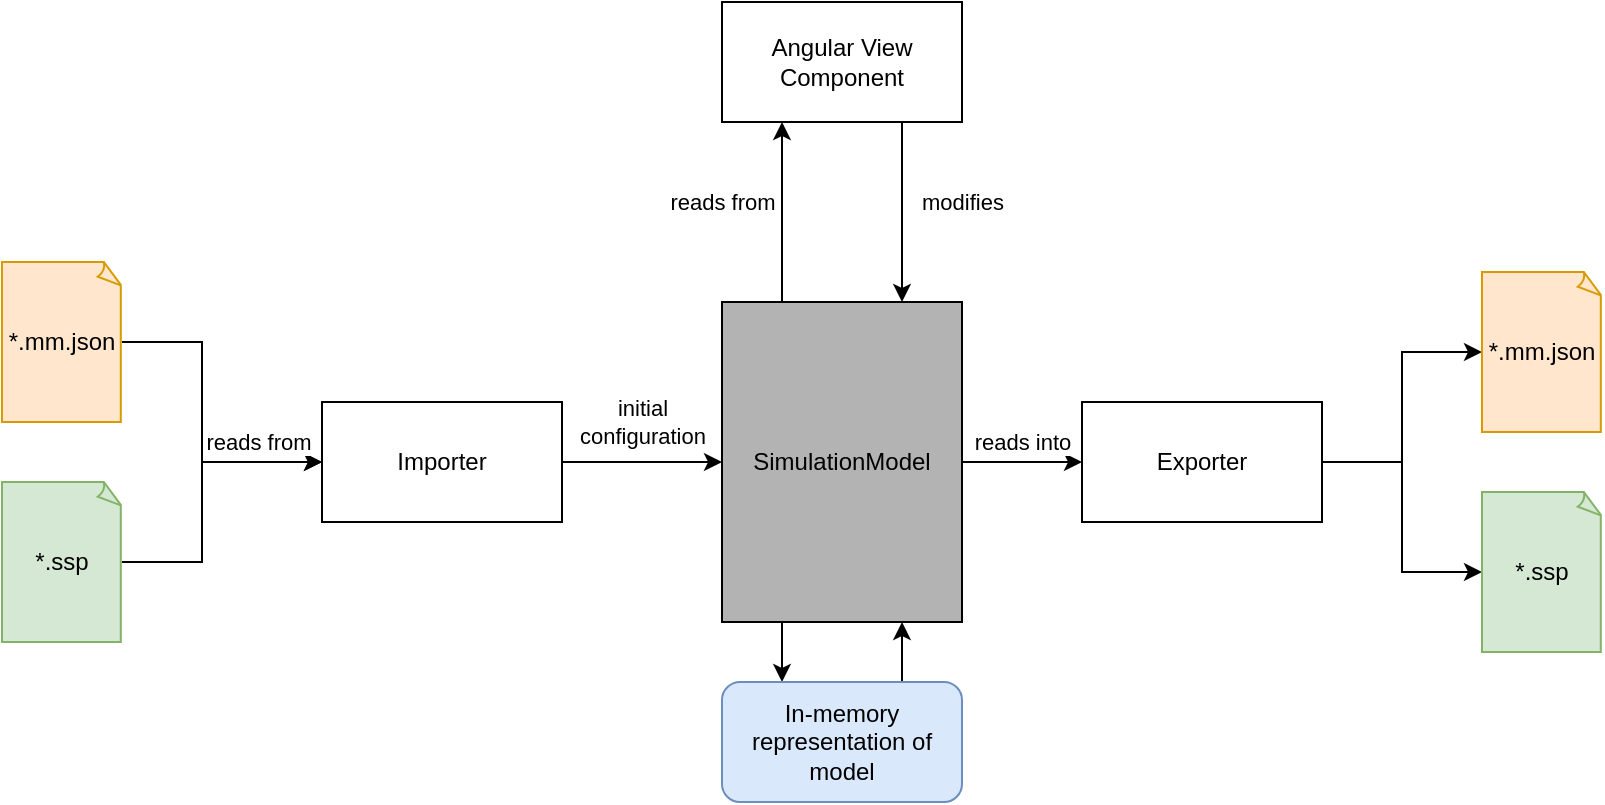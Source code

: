 <mxfile version="10.9.1" type="device"><diagram id="2Ds9C_ee0W5r7XqqIwzM" name="Page-1"><mxGraphModel dx="2034" dy="1154" grid="1" gridSize="10" guides="1" tooltips="1" connect="1" arrows="1" fold="1" page="1" pageScale="1" pageWidth="850" pageHeight="1100" math="0" shadow="0"><root><mxCell id="0"/><mxCell id="1" parent="0"/><mxCell id="bbU8mXPBI80vIyrZ6DEE-10" value="reads into" style="edgeStyle=orthogonalEdgeStyle;rounded=0;orthogonalLoop=1;jettySize=auto;html=1;entryX=0;entryY=0.5;entryDx=0;entryDy=0;" edge="1" parent="1" source="bbU8mXPBI80vIyrZ6DEE-1" target="bbU8mXPBI80vIyrZ6DEE-3"><mxGeometry x="-0.003" y="10" relative="1" as="geometry"><mxPoint as="offset"/></mxGeometry></mxCell><mxCell id="bbU8mXPBI80vIyrZ6DEE-18" value="reads from" style="edgeStyle=orthogonalEdgeStyle;rounded=0;orthogonalLoop=1;jettySize=auto;html=1;exitX=0.25;exitY=0;exitDx=0;exitDy=0;entryX=0.25;entryY=1;entryDx=0;entryDy=0;" edge="1" parent="1" source="bbU8mXPBI80vIyrZ6DEE-1" target="bbU8mXPBI80vIyrZ6DEE-15"><mxGeometry x="0.111" y="30" relative="1" as="geometry"><mxPoint as="offset"/></mxGeometry></mxCell><mxCell id="bbU8mXPBI80vIyrZ6DEE-21" style="edgeStyle=orthogonalEdgeStyle;rounded=0;orthogonalLoop=1;jettySize=auto;html=1;exitX=0.25;exitY=1;exitDx=0;exitDy=0;entryX=0.25;entryY=0;entryDx=0;entryDy=0;" edge="1" parent="1" source="bbU8mXPBI80vIyrZ6DEE-1" target="bbU8mXPBI80vIyrZ6DEE-20"><mxGeometry relative="1" as="geometry"/></mxCell><mxCell id="bbU8mXPBI80vIyrZ6DEE-1" value="SimulationModel" style="rounded=0;whiteSpace=wrap;html=1;fillColor=#B3B3B3;" vertex="1" parent="1"><mxGeometry x="490" y="240" width="120" height="160" as="geometry"/></mxCell><mxCell id="bbU8mXPBI80vIyrZ6DEE-9" value="&lt;div&gt;initial &lt;br&gt;&lt;/div&gt;&lt;div&gt;configuration&lt;/div&gt;" style="edgeStyle=orthogonalEdgeStyle;rounded=0;orthogonalLoop=1;jettySize=auto;html=1;entryX=0;entryY=0.5;entryDx=0;entryDy=0;" edge="1" parent="1" source="bbU8mXPBI80vIyrZ6DEE-2" target="bbU8mXPBI80vIyrZ6DEE-1"><mxGeometry x="0.001" y="20" relative="1" as="geometry"><mxPoint as="offset"/></mxGeometry></mxCell><mxCell id="bbU8mXPBI80vIyrZ6DEE-2" value="Importer" style="rounded=0;whiteSpace=wrap;html=1;" vertex="1" parent="1"><mxGeometry x="290" y="290" width="120" height="60" as="geometry"/></mxCell><mxCell id="bbU8mXPBI80vIyrZ6DEE-13" style="edgeStyle=orthogonalEdgeStyle;rounded=0;orthogonalLoop=1;jettySize=auto;html=1;entryX=0;entryY=0.5;entryDx=0;entryDy=0;entryPerimeter=0;" edge="1" parent="1" source="bbU8mXPBI80vIyrZ6DEE-3" target="bbU8mXPBI80vIyrZ6DEE-11"><mxGeometry relative="1" as="geometry"/></mxCell><mxCell id="bbU8mXPBI80vIyrZ6DEE-14" style="edgeStyle=orthogonalEdgeStyle;rounded=0;orthogonalLoop=1;jettySize=auto;html=1;entryX=0;entryY=0.5;entryDx=0;entryDy=0;entryPerimeter=0;" edge="1" parent="1" source="bbU8mXPBI80vIyrZ6DEE-3" target="bbU8mXPBI80vIyrZ6DEE-12"><mxGeometry relative="1" as="geometry"/></mxCell><mxCell id="bbU8mXPBI80vIyrZ6DEE-3" value="Exporter" style="rounded=0;whiteSpace=wrap;html=1;" vertex="1" parent="1"><mxGeometry x="670" y="290" width="120" height="60" as="geometry"/></mxCell><mxCell id="bbU8mXPBI80vIyrZ6DEE-8" style="edgeStyle=orthogonalEdgeStyle;rounded=0;orthogonalLoop=1;jettySize=auto;html=1;entryX=0;entryY=0.5;entryDx=0;entryDy=0;" edge="1" parent="1" source="bbU8mXPBI80vIyrZ6DEE-5" target="bbU8mXPBI80vIyrZ6DEE-2"><mxGeometry relative="1" as="geometry"><Array as="points"><mxPoint x="230" y="260"/><mxPoint x="230" y="320"/></Array></mxGeometry></mxCell><mxCell id="bbU8mXPBI80vIyrZ6DEE-5" value="*.mm.json" style="whiteSpace=wrap;html=1;shape=mxgraph.basic.document;fillColor=#ffe6cc;strokeColor=#d79b00;" vertex="1" parent="1"><mxGeometry x="130" y="220" width="60" height="80" as="geometry"/></mxCell><mxCell id="bbU8mXPBI80vIyrZ6DEE-7" value="reads from" style="edgeStyle=orthogonalEdgeStyle;rounded=0;orthogonalLoop=1;jettySize=auto;html=1;entryX=0;entryY=0.5;entryDx=0;entryDy=0;" edge="1" parent="1" source="bbU8mXPBI80vIyrZ6DEE-6" target="bbU8mXPBI80vIyrZ6DEE-2"><mxGeometry x="0.576" y="10" relative="1" as="geometry"><Array as="points"><mxPoint x="230" y="370"/><mxPoint x="230" y="320"/></Array><mxPoint as="offset"/></mxGeometry></mxCell><mxCell id="bbU8mXPBI80vIyrZ6DEE-6" value="*.ssp" style="whiteSpace=wrap;html=1;shape=mxgraph.basic.document;fillColor=#d5e8d4;strokeColor=#82b366;" vertex="1" parent="1"><mxGeometry x="130" y="330" width="60" height="80" as="geometry"/></mxCell><mxCell id="bbU8mXPBI80vIyrZ6DEE-11" value="*.mm.json" style="whiteSpace=wrap;html=1;shape=mxgraph.basic.document;fillColor=#ffe6cc;strokeColor=#d79b00;" vertex="1" parent="1"><mxGeometry x="870" y="225" width="60" height="80" as="geometry"/></mxCell><mxCell id="bbU8mXPBI80vIyrZ6DEE-12" value="*.ssp" style="whiteSpace=wrap;html=1;shape=mxgraph.basic.document;fillColor=#d5e8d4;strokeColor=#82b366;" vertex="1" parent="1"><mxGeometry x="870" y="335" width="60" height="80" as="geometry"/></mxCell><mxCell id="bbU8mXPBI80vIyrZ6DEE-17" value="" style="group" vertex="1" connectable="0" parent="1"><mxGeometry x="490" y="90" width="120" height="60" as="geometry"/></mxCell><mxCell id="bbU8mXPBI80vIyrZ6DEE-15" value="Angular View Component" style="rounded=0;whiteSpace=wrap;html=1;fillColor=#FFFFFF;gradientColor=none;" vertex="1" parent="bbU8mXPBI80vIyrZ6DEE-17"><mxGeometry width="120" height="60" as="geometry"/></mxCell><mxCell id="bbU8mXPBI80vIyrZ6DEE-16" value="" style="shape=image;html=1;verticalAlign=top;verticalLabelPosition=bottom;labelBackgroundColor=#ffffff;imageAspect=0;aspect=fixed;image=https://cdn4.iconfinder.com/data/icons/logos-and-brands/512/21_Angular_logo_logos-128.png;fillColor=#B3B3B3;" vertex="1" parent="bbU8mXPBI80vIyrZ6DEE-17"><mxGeometry x="100" width="20" height="20" as="geometry"/></mxCell><mxCell id="bbU8mXPBI80vIyrZ6DEE-19" value="modifies" style="edgeStyle=orthogonalEdgeStyle;rounded=0;orthogonalLoop=1;jettySize=auto;html=1;exitX=0.75;exitY=1;exitDx=0;exitDy=0;entryX=0.75;entryY=0;entryDx=0;entryDy=0;" edge="1" parent="1" source="bbU8mXPBI80vIyrZ6DEE-15" target="bbU8mXPBI80vIyrZ6DEE-1"><mxGeometry x="-0.111" y="30" relative="1" as="geometry"><mxPoint as="offset"/></mxGeometry></mxCell><mxCell id="bbU8mXPBI80vIyrZ6DEE-22" style="edgeStyle=orthogonalEdgeStyle;rounded=0;orthogonalLoop=1;jettySize=auto;html=1;exitX=0.75;exitY=0;exitDx=0;exitDy=0;entryX=0.75;entryY=1;entryDx=0;entryDy=0;" edge="1" parent="1" source="bbU8mXPBI80vIyrZ6DEE-20" target="bbU8mXPBI80vIyrZ6DEE-1"><mxGeometry relative="1" as="geometry"/></mxCell><mxCell id="bbU8mXPBI80vIyrZ6DEE-20" value="In-memory representation of model" style="rounded=1;whiteSpace=wrap;html=1;fillColor=#dae8fc;strokeColor=#6c8ebf;" vertex="1" parent="1"><mxGeometry x="490" y="430" width="120" height="60" as="geometry"/></mxCell></root></mxGraphModel></diagram></mxfile>